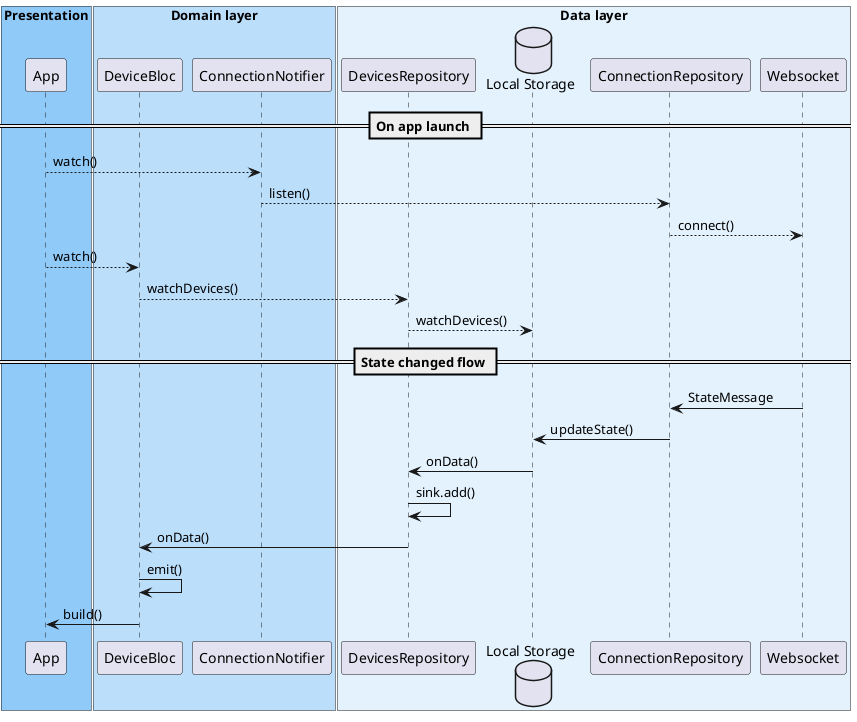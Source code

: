 @startuml state-changed.sequence

box "Presentation" #90CAF9
participant App
end box

box "Domain layer" #BBDEFB
participant DeviceBloc
participant ConnectionNotifier
end box

box "Data layer" #E3F2FD
participant DevicesRepository
participant ConnectionRepository
database "Local Storage" as LocalStorage
participant ConnectionRepository
participant Websocket
end box

== On app launch ==
App --> ConnectionNotifier : watch()
ConnectionNotifier --> ConnectionRepository : listen()
ConnectionRepository --> Websocket : connect()
App --> DeviceBloc : watch()
DeviceBloc --> DevicesRepository : watchDevices()
DevicesRepository --> LocalStorage : watchDevices()
== State changed flow ==
Websocket -> ConnectionRepository : StateMessage
ConnectionRepository -> LocalStorage : updateState()
LocalStorage -> DevicesRepository : onData()
DevicesRepository -> DevicesRepository : sink.add()
DevicesRepository -> DeviceBloc : onData()
DeviceBloc -> DeviceBloc : emit()
DeviceBloc -> App : build()


@enduml